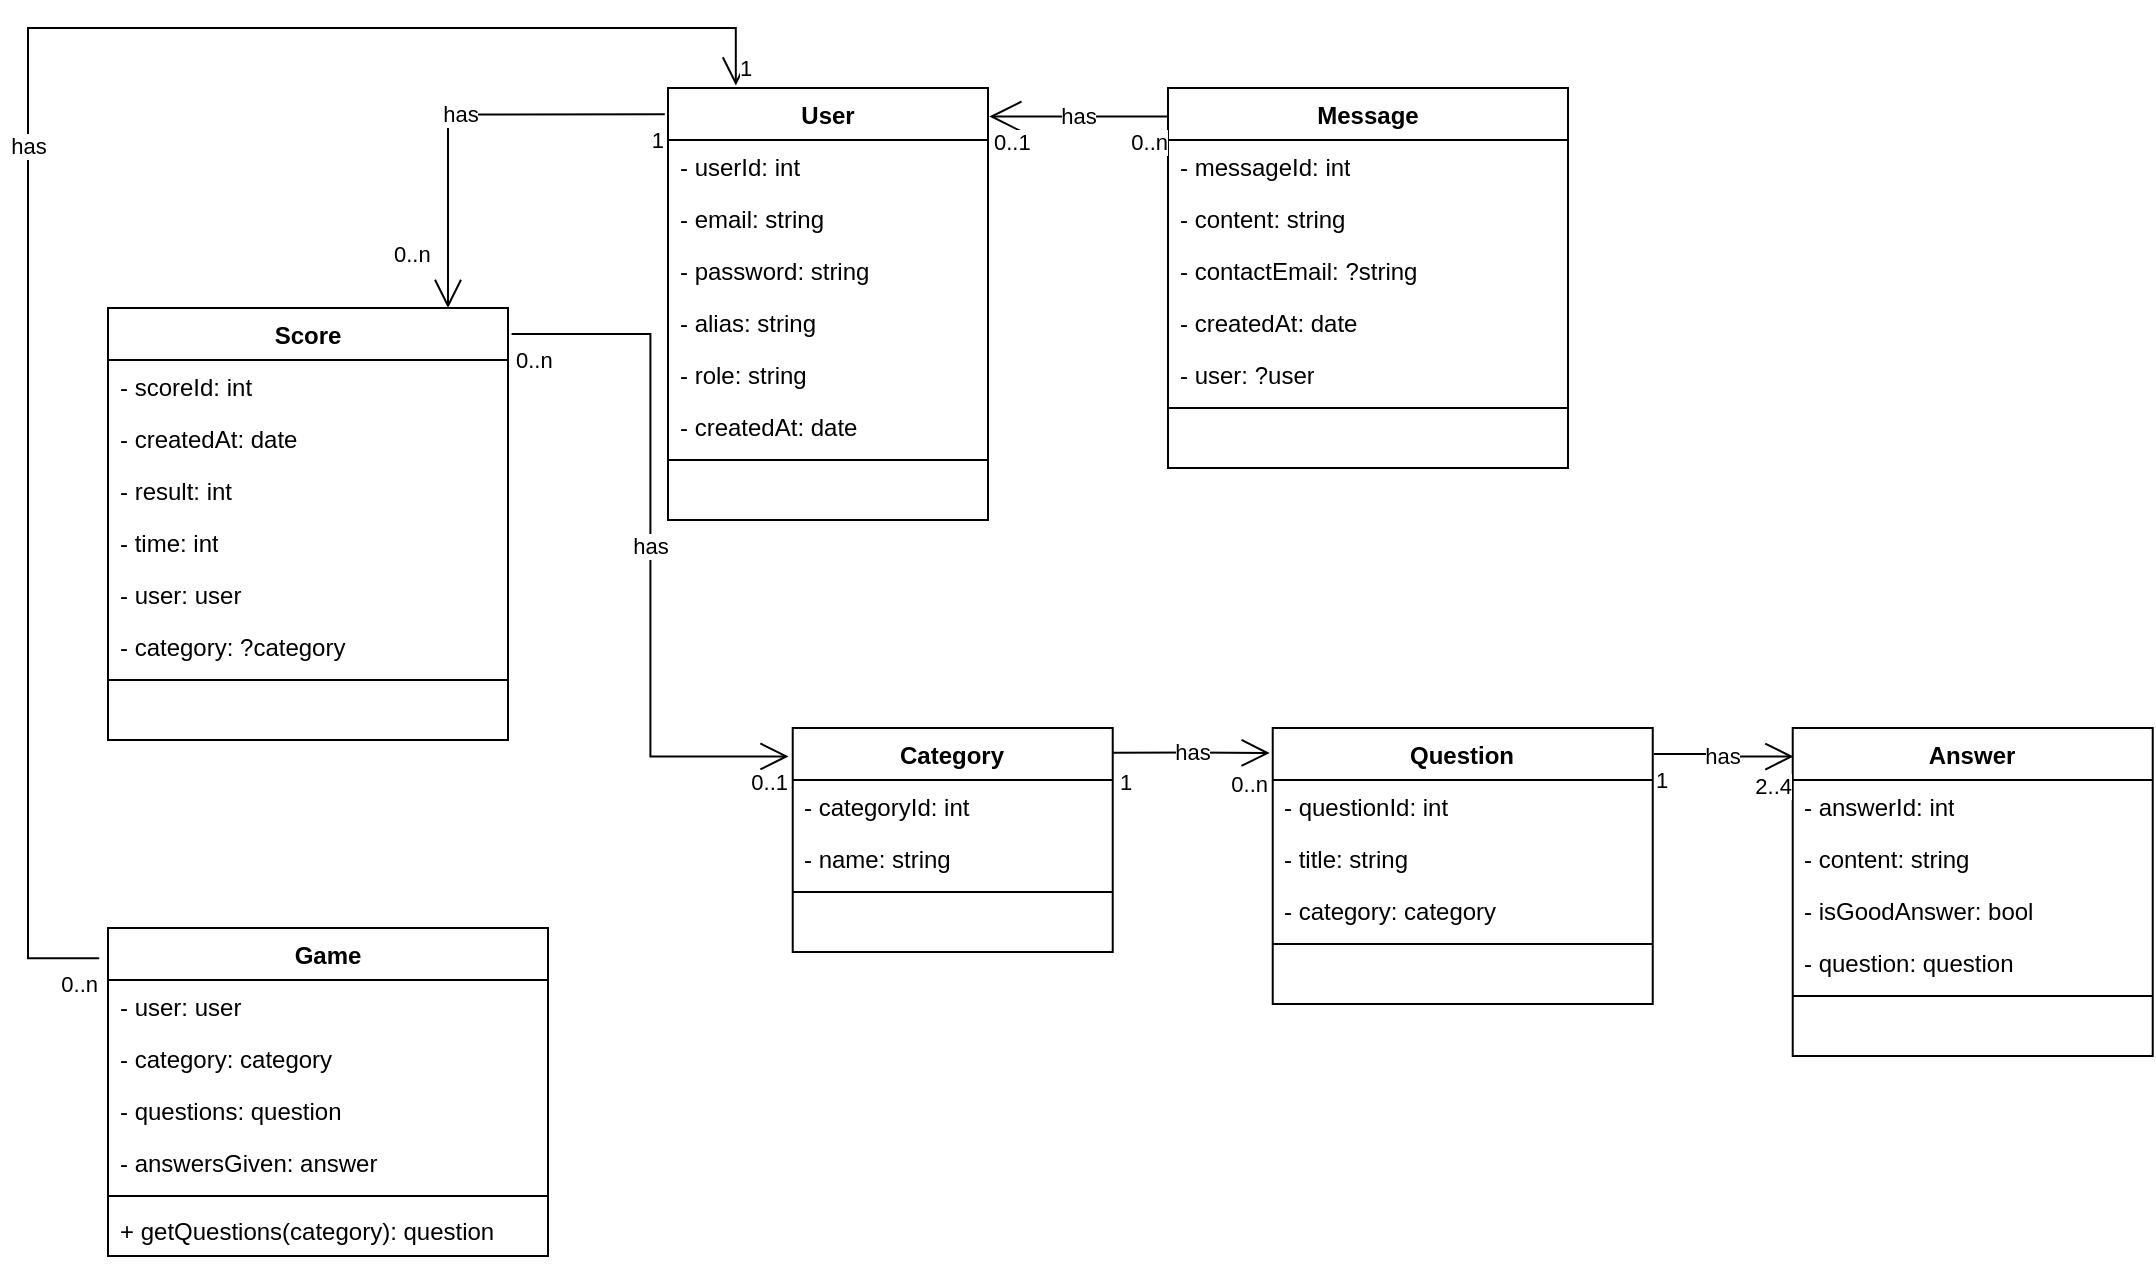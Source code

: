 <mxfile version="21.3.2" type="device">
  <diagram name="Page-1" id="hJCvZErNm0AeqYBCbrwu">
    <mxGraphModel dx="844" dy="449" grid="1" gridSize="10" guides="1" tooltips="1" connect="1" arrows="1" fold="1" page="1" pageScale="1" pageWidth="1169" pageHeight="1654" math="0" shadow="0">
      <root>
        <mxCell id="0" />
        <mxCell id="1" parent="0" />
        <mxCell id="WmoqKicskkmRBjUjhCRD-1" value="User" style="swimlane;fontStyle=1;align=center;verticalAlign=top;childLayout=stackLayout;horizontal=1;startSize=26;horizontalStack=0;resizeParent=1;resizeParentMax=0;resizeLast=0;collapsible=1;marginBottom=0;whiteSpace=wrap;html=1;" parent="1" vertex="1">
          <mxGeometry x="360" y="400" width="160" height="216" as="geometry" />
        </mxCell>
        <mxCell id="WmoqKicskkmRBjUjhCRD-2" value="- userId: int" style="text;strokeColor=none;fillColor=none;align=left;verticalAlign=top;spacingLeft=4;spacingRight=4;overflow=hidden;rotatable=0;points=[[0,0.5],[1,0.5]];portConstraint=eastwest;whiteSpace=wrap;html=1;" parent="WmoqKicskkmRBjUjhCRD-1" vertex="1">
          <mxGeometry y="26" width="160" height="26" as="geometry" />
        </mxCell>
        <mxCell id="WmoqKicskkmRBjUjhCRD-5" value="- email: string" style="text;strokeColor=none;fillColor=none;align=left;verticalAlign=top;spacingLeft=4;spacingRight=4;overflow=hidden;rotatable=0;points=[[0,0.5],[1,0.5]];portConstraint=eastwest;whiteSpace=wrap;html=1;" parent="WmoqKicskkmRBjUjhCRD-1" vertex="1">
          <mxGeometry y="52" width="160" height="26" as="geometry" />
        </mxCell>
        <mxCell id="b3SGnQujX95jhzeiY7CA-1" value="- password: string" style="text;strokeColor=none;fillColor=none;align=left;verticalAlign=top;spacingLeft=4;spacingRight=4;overflow=hidden;rotatable=0;points=[[0,0.5],[1,0.5]];portConstraint=eastwest;whiteSpace=wrap;html=1;" parent="WmoqKicskkmRBjUjhCRD-1" vertex="1">
          <mxGeometry y="78" width="160" height="26" as="geometry" />
        </mxCell>
        <mxCell id="b3SGnQujX95jhzeiY7CA-2" value="- alias: string" style="text;strokeColor=none;fillColor=none;align=left;verticalAlign=top;spacingLeft=4;spacingRight=4;overflow=hidden;rotatable=0;points=[[0,0.5],[1,0.5]];portConstraint=eastwest;whiteSpace=wrap;html=1;" parent="WmoqKicskkmRBjUjhCRD-1" vertex="1">
          <mxGeometry y="104" width="160" height="26" as="geometry" />
        </mxCell>
        <mxCell id="b3SGnQujX95jhzeiY7CA-3" value="- role: string" style="text;strokeColor=none;fillColor=none;align=left;verticalAlign=top;spacingLeft=4;spacingRight=4;overflow=hidden;rotatable=0;points=[[0,0.5],[1,0.5]];portConstraint=eastwest;whiteSpace=wrap;html=1;" parent="WmoqKicskkmRBjUjhCRD-1" vertex="1">
          <mxGeometry y="130" width="160" height="26" as="geometry" />
        </mxCell>
        <mxCell id="b3SGnQujX95jhzeiY7CA-4" value="- createdAt: date" style="text;strokeColor=none;fillColor=none;align=left;verticalAlign=top;spacingLeft=4;spacingRight=4;overflow=hidden;rotatable=0;points=[[0,0.5],[1,0.5]];portConstraint=eastwest;whiteSpace=wrap;html=1;" parent="WmoqKicskkmRBjUjhCRD-1" vertex="1">
          <mxGeometry y="156" width="160" height="26" as="geometry" />
        </mxCell>
        <mxCell id="WmoqKicskkmRBjUjhCRD-3" value="" style="line;strokeWidth=1;fillColor=none;align=left;verticalAlign=middle;spacingTop=-1;spacingLeft=3;spacingRight=3;rotatable=0;labelPosition=right;points=[];portConstraint=eastwest;strokeColor=inherit;" parent="WmoqKicskkmRBjUjhCRD-1" vertex="1">
          <mxGeometry y="182" width="160" height="8" as="geometry" />
        </mxCell>
        <mxCell id="Der8E9Oo5Dl5G28piX_m-24" style="text;strokeColor=none;fillColor=none;align=left;verticalAlign=top;spacingLeft=4;spacingRight=4;overflow=hidden;rotatable=0;points=[[0,0.5],[1,0.5]];portConstraint=eastwest;whiteSpace=wrap;html=1;" vertex="1" parent="WmoqKicskkmRBjUjhCRD-1">
          <mxGeometry y="190" width="160" height="26" as="geometry" />
        </mxCell>
        <mxCell id="b3SGnQujX95jhzeiY7CA-9" value="Message" style="swimlane;fontStyle=1;align=center;verticalAlign=top;childLayout=stackLayout;horizontal=1;startSize=26;horizontalStack=0;resizeParent=1;resizeParentMax=0;resizeLast=0;collapsible=1;marginBottom=0;whiteSpace=wrap;html=1;" parent="1" vertex="1">
          <mxGeometry x="610" y="400" width="200" height="190" as="geometry" />
        </mxCell>
        <mxCell id="b3SGnQujX95jhzeiY7CA-10" value="- messageId: int" style="text;strokeColor=none;fillColor=none;align=left;verticalAlign=top;spacingLeft=4;spacingRight=4;overflow=hidden;rotatable=0;points=[[0,0.5],[1,0.5]];portConstraint=eastwest;whiteSpace=wrap;html=1;" parent="b3SGnQujX95jhzeiY7CA-9" vertex="1">
          <mxGeometry y="26" width="200" height="26" as="geometry" />
        </mxCell>
        <mxCell id="b3SGnQujX95jhzeiY7CA-16" value="- content: string" style="text;strokeColor=none;fillColor=none;align=left;verticalAlign=top;spacingLeft=4;spacingRight=4;overflow=hidden;rotatable=0;points=[[0,0.5],[1,0.5]];portConstraint=eastwest;whiteSpace=wrap;html=1;" parent="b3SGnQujX95jhzeiY7CA-9" vertex="1">
          <mxGeometry y="52" width="200" height="26" as="geometry" />
        </mxCell>
        <mxCell id="b3SGnQujX95jhzeiY7CA-15" value="- contactEmail: ?string" style="text;strokeColor=none;fillColor=none;align=left;verticalAlign=top;spacingLeft=4;spacingRight=4;overflow=hidden;rotatable=0;points=[[0,0.5],[1,0.5]];portConstraint=eastwest;whiteSpace=wrap;html=1;" parent="b3SGnQujX95jhzeiY7CA-9" vertex="1">
          <mxGeometry y="78" width="200" height="26" as="geometry" />
        </mxCell>
        <mxCell id="b3SGnQujX95jhzeiY7CA-14" value="- createdAt: date" style="text;strokeColor=none;fillColor=none;align=left;verticalAlign=top;spacingLeft=4;spacingRight=4;overflow=hidden;rotatable=0;points=[[0,0.5],[1,0.5]];portConstraint=eastwest;whiteSpace=wrap;html=1;" parent="b3SGnQujX95jhzeiY7CA-9" vertex="1">
          <mxGeometry y="104" width="200" height="26" as="geometry" />
        </mxCell>
        <mxCell id="b3SGnQujX95jhzeiY7CA-13" value="- user: ?user" style="text;strokeColor=none;fillColor=none;align=left;verticalAlign=top;spacingLeft=4;spacingRight=4;overflow=hidden;rotatable=0;points=[[0,0.5],[1,0.5]];portConstraint=eastwest;whiteSpace=wrap;html=1;" parent="b3SGnQujX95jhzeiY7CA-9" vertex="1">
          <mxGeometry y="130" width="200" height="26" as="geometry" />
        </mxCell>
        <mxCell id="b3SGnQujX95jhzeiY7CA-11" value="" style="line;strokeWidth=1;fillColor=none;align=left;verticalAlign=middle;spacingTop=-1;spacingLeft=3;spacingRight=3;rotatable=0;labelPosition=right;points=[];portConstraint=eastwest;strokeColor=inherit;" parent="b3SGnQujX95jhzeiY7CA-9" vertex="1">
          <mxGeometry y="156" width="200" height="8" as="geometry" />
        </mxCell>
        <mxCell id="Der8E9Oo5Dl5G28piX_m-27" style="text;strokeColor=none;fillColor=none;align=left;verticalAlign=top;spacingLeft=4;spacingRight=4;overflow=hidden;rotatable=0;points=[[0,0.5],[1,0.5]];portConstraint=eastwest;whiteSpace=wrap;html=1;" vertex="1" parent="b3SGnQujX95jhzeiY7CA-9">
          <mxGeometry y="164" width="200" height="26" as="geometry" />
        </mxCell>
        <mxCell id="b3SGnQujX95jhzeiY7CA-17" value="Category" style="swimlane;fontStyle=1;align=center;verticalAlign=top;childLayout=stackLayout;horizontal=1;startSize=26;horizontalStack=0;resizeParent=1;resizeParentMax=0;resizeLast=0;collapsible=1;marginBottom=0;whiteSpace=wrap;html=1;" parent="1" vertex="1">
          <mxGeometry x="422.37" y="720" width="160" height="112" as="geometry" />
        </mxCell>
        <mxCell id="b3SGnQujX95jhzeiY7CA-18" value="- categoryId: int" style="text;strokeColor=none;fillColor=none;align=left;verticalAlign=top;spacingLeft=4;spacingRight=4;overflow=hidden;rotatable=0;points=[[0,0.5],[1,0.5]];portConstraint=eastwest;whiteSpace=wrap;html=1;" parent="b3SGnQujX95jhzeiY7CA-17" vertex="1">
          <mxGeometry y="26" width="160" height="26" as="geometry" />
        </mxCell>
        <mxCell id="b3SGnQujX95jhzeiY7CA-21" value="- name: string" style="text;strokeColor=none;fillColor=none;align=left;verticalAlign=top;spacingLeft=4;spacingRight=4;overflow=hidden;rotatable=0;points=[[0,0.5],[1,0.5]];portConstraint=eastwest;whiteSpace=wrap;html=1;" parent="b3SGnQujX95jhzeiY7CA-17" vertex="1">
          <mxGeometry y="52" width="160" height="26" as="geometry" />
        </mxCell>
        <mxCell id="b3SGnQujX95jhzeiY7CA-19" value="" style="line;strokeWidth=1;fillColor=none;align=left;verticalAlign=middle;spacingTop=-1;spacingLeft=3;spacingRight=3;rotatable=0;labelPosition=right;points=[];portConstraint=eastwest;strokeColor=inherit;" parent="b3SGnQujX95jhzeiY7CA-17" vertex="1">
          <mxGeometry y="78" width="160" height="8" as="geometry" />
        </mxCell>
        <mxCell id="Der8E9Oo5Dl5G28piX_m-28" style="text;strokeColor=none;fillColor=none;align=left;verticalAlign=top;spacingLeft=4;spacingRight=4;overflow=hidden;rotatable=0;points=[[0,0.5],[1,0.5]];portConstraint=eastwest;whiteSpace=wrap;html=1;" vertex="1" parent="b3SGnQujX95jhzeiY7CA-17">
          <mxGeometry y="86" width="160" height="26" as="geometry" />
        </mxCell>
        <mxCell id="b3SGnQujX95jhzeiY7CA-22" value="Question" style="swimlane;fontStyle=1;align=center;verticalAlign=top;childLayout=stackLayout;horizontal=1;startSize=26;horizontalStack=0;resizeParent=1;resizeParentMax=0;resizeLast=0;collapsible=1;marginBottom=0;whiteSpace=wrap;html=1;" parent="1" vertex="1">
          <mxGeometry x="662.37" y="720" width="190" height="138" as="geometry" />
        </mxCell>
        <mxCell id="b3SGnQujX95jhzeiY7CA-23" value="- questionId: int" style="text;strokeColor=none;fillColor=none;align=left;verticalAlign=top;spacingLeft=4;spacingRight=4;overflow=hidden;rotatable=0;points=[[0,0.5],[1,0.5]];portConstraint=eastwest;whiteSpace=wrap;html=1;" parent="b3SGnQujX95jhzeiY7CA-22" vertex="1">
          <mxGeometry y="26" width="190" height="26" as="geometry" />
        </mxCell>
        <mxCell id="b3SGnQujX95jhzeiY7CA-27" value="- title: string" style="text;strokeColor=none;fillColor=none;align=left;verticalAlign=top;spacingLeft=4;spacingRight=4;overflow=hidden;rotatable=0;points=[[0,0.5],[1,0.5]];portConstraint=eastwest;whiteSpace=wrap;html=1;" parent="b3SGnQujX95jhzeiY7CA-22" vertex="1">
          <mxGeometry y="52" width="190" height="26" as="geometry" />
        </mxCell>
        <mxCell id="b3SGnQujX95jhzeiY7CA-26" value="- category: category" style="text;strokeColor=none;fillColor=none;align=left;verticalAlign=top;spacingLeft=4;spacingRight=4;overflow=hidden;rotatable=0;points=[[0,0.5],[1,0.5]];portConstraint=eastwest;whiteSpace=wrap;html=1;" parent="b3SGnQujX95jhzeiY7CA-22" vertex="1">
          <mxGeometry y="78" width="190" height="26" as="geometry" />
        </mxCell>
        <mxCell id="b3SGnQujX95jhzeiY7CA-24" value="" style="line;strokeWidth=1;fillColor=none;align=left;verticalAlign=middle;spacingTop=-1;spacingLeft=3;spacingRight=3;rotatable=0;labelPosition=right;points=[];portConstraint=eastwest;strokeColor=inherit;" parent="b3SGnQujX95jhzeiY7CA-22" vertex="1">
          <mxGeometry y="104" width="190" height="8" as="geometry" />
        </mxCell>
        <mxCell id="Der8E9Oo5Dl5G28piX_m-29" style="text;strokeColor=none;fillColor=none;align=left;verticalAlign=top;spacingLeft=4;spacingRight=4;overflow=hidden;rotatable=0;points=[[0,0.5],[1,0.5]];portConstraint=eastwest;whiteSpace=wrap;html=1;" vertex="1" parent="b3SGnQujX95jhzeiY7CA-22">
          <mxGeometry y="112" width="190" height="26" as="geometry" />
        </mxCell>
        <mxCell id="b3SGnQujX95jhzeiY7CA-28" value="Answer" style="swimlane;fontStyle=1;align=center;verticalAlign=top;childLayout=stackLayout;horizontal=1;startSize=26;horizontalStack=0;resizeParent=1;resizeParentMax=0;resizeLast=0;collapsible=1;marginBottom=0;whiteSpace=wrap;html=1;" parent="1" vertex="1">
          <mxGeometry x="922.37" y="720" width="180" height="164" as="geometry" />
        </mxCell>
        <mxCell id="b3SGnQujX95jhzeiY7CA-29" value="- answerId: int" style="text;strokeColor=none;fillColor=none;align=left;verticalAlign=top;spacingLeft=4;spacingRight=4;overflow=hidden;rotatable=0;points=[[0,0.5],[1,0.5]];portConstraint=eastwest;whiteSpace=wrap;html=1;" parent="b3SGnQujX95jhzeiY7CA-28" vertex="1">
          <mxGeometry y="26" width="180" height="26" as="geometry" />
        </mxCell>
        <mxCell id="b3SGnQujX95jhzeiY7CA-34" value="- content: string" style="text;strokeColor=none;fillColor=none;align=left;verticalAlign=top;spacingLeft=4;spacingRight=4;overflow=hidden;rotatable=0;points=[[0,0.5],[1,0.5]];portConstraint=eastwest;whiteSpace=wrap;html=1;" parent="b3SGnQujX95jhzeiY7CA-28" vertex="1">
          <mxGeometry y="52" width="180" height="26" as="geometry" />
        </mxCell>
        <mxCell id="b3SGnQujX95jhzeiY7CA-33" value="- isGoodAnswer: bool" style="text;strokeColor=none;fillColor=none;align=left;verticalAlign=top;spacingLeft=4;spacingRight=4;overflow=hidden;rotatable=0;points=[[0,0.5],[1,0.5]];portConstraint=eastwest;whiteSpace=wrap;html=1;" parent="b3SGnQujX95jhzeiY7CA-28" vertex="1">
          <mxGeometry y="78" width="180" height="26" as="geometry" />
        </mxCell>
        <mxCell id="b3SGnQujX95jhzeiY7CA-32" value="- question: question" style="text;strokeColor=none;fillColor=none;align=left;verticalAlign=top;spacingLeft=4;spacingRight=4;overflow=hidden;rotatable=0;points=[[0,0.5],[1,0.5]];portConstraint=eastwest;whiteSpace=wrap;html=1;" parent="b3SGnQujX95jhzeiY7CA-28" vertex="1">
          <mxGeometry y="104" width="180" height="26" as="geometry" />
        </mxCell>
        <mxCell id="b3SGnQujX95jhzeiY7CA-30" value="" style="line;strokeWidth=1;fillColor=none;align=left;verticalAlign=middle;spacingTop=-1;spacingLeft=3;spacingRight=3;rotatable=0;labelPosition=right;points=[];portConstraint=eastwest;strokeColor=inherit;" parent="b3SGnQujX95jhzeiY7CA-28" vertex="1">
          <mxGeometry y="130" width="180" height="8" as="geometry" />
        </mxCell>
        <mxCell id="Der8E9Oo5Dl5G28piX_m-30" style="text;strokeColor=none;fillColor=none;align=left;verticalAlign=top;spacingLeft=4;spacingRight=4;overflow=hidden;rotatable=0;points=[[0,0.5],[1,0.5]];portConstraint=eastwest;whiteSpace=wrap;html=1;" vertex="1" parent="b3SGnQujX95jhzeiY7CA-28">
          <mxGeometry y="138" width="180" height="26" as="geometry" />
        </mxCell>
        <mxCell id="b3SGnQujX95jhzeiY7CA-35" value="Score" style="swimlane;fontStyle=1;align=center;verticalAlign=top;childLayout=stackLayout;horizontal=1;startSize=26;horizontalStack=0;resizeParent=1;resizeParentMax=0;resizeLast=0;collapsible=1;marginBottom=0;whiteSpace=wrap;html=1;" parent="1" vertex="1">
          <mxGeometry x="80" y="510" width="200" height="216" as="geometry">
            <mxRectangle x="1030" y="70" width="70" height="30" as="alternateBounds" />
          </mxGeometry>
        </mxCell>
        <mxCell id="b3SGnQujX95jhzeiY7CA-36" value="- scoreId: int" style="text;strokeColor=none;fillColor=none;align=left;verticalAlign=top;spacingLeft=4;spacingRight=4;overflow=hidden;rotatable=0;points=[[0,0.5],[1,0.5]];portConstraint=eastwest;whiteSpace=wrap;html=1;" parent="b3SGnQujX95jhzeiY7CA-35" vertex="1">
          <mxGeometry y="26" width="200" height="26" as="geometry" />
        </mxCell>
        <mxCell id="b3SGnQujX95jhzeiY7CA-44" value="- createdAt: date" style="text;strokeColor=none;fillColor=none;align=left;verticalAlign=top;spacingLeft=4;spacingRight=4;overflow=hidden;rotatable=0;points=[[0,0.5],[1,0.5]];portConstraint=eastwest;whiteSpace=wrap;html=1;" parent="b3SGnQujX95jhzeiY7CA-35" vertex="1">
          <mxGeometry y="52" width="200" height="26" as="geometry" />
        </mxCell>
        <mxCell id="b3SGnQujX95jhzeiY7CA-43" value="- result: int" style="text;strokeColor=none;fillColor=none;align=left;verticalAlign=top;spacingLeft=4;spacingRight=4;overflow=hidden;rotatable=0;points=[[0,0.5],[1,0.5]];portConstraint=eastwest;whiteSpace=wrap;html=1;" parent="b3SGnQujX95jhzeiY7CA-35" vertex="1">
          <mxGeometry y="78" width="200" height="26" as="geometry" />
        </mxCell>
        <mxCell id="b3SGnQujX95jhzeiY7CA-42" value="- time: int" style="text;strokeColor=none;fillColor=none;align=left;verticalAlign=top;spacingLeft=4;spacingRight=4;overflow=hidden;rotatable=0;points=[[0,0.5],[1,0.5]];portConstraint=eastwest;whiteSpace=wrap;html=1;" parent="b3SGnQujX95jhzeiY7CA-35" vertex="1">
          <mxGeometry y="104" width="200" height="26" as="geometry" />
        </mxCell>
        <mxCell id="b3SGnQujX95jhzeiY7CA-40" value="- user: user" style="text;strokeColor=none;fillColor=none;align=left;verticalAlign=top;spacingLeft=4;spacingRight=4;overflow=hidden;rotatable=0;points=[[0,0.5],[1,0.5]];portConstraint=eastwest;whiteSpace=wrap;html=1;" parent="b3SGnQujX95jhzeiY7CA-35" vertex="1">
          <mxGeometry y="130" width="200" height="26" as="geometry" />
        </mxCell>
        <mxCell id="b3SGnQujX95jhzeiY7CA-39" value="- category: ?category" style="text;strokeColor=none;fillColor=none;align=left;verticalAlign=top;spacingLeft=4;spacingRight=4;overflow=hidden;rotatable=0;points=[[0,0.5],[1,0.5]];portConstraint=eastwest;whiteSpace=wrap;html=1;" parent="b3SGnQujX95jhzeiY7CA-35" vertex="1">
          <mxGeometry y="156" width="200" height="26" as="geometry" />
        </mxCell>
        <mxCell id="b3SGnQujX95jhzeiY7CA-37" value="" style="line;strokeWidth=1;fillColor=none;align=left;verticalAlign=middle;spacingTop=-1;spacingLeft=3;spacingRight=3;rotatable=0;labelPosition=right;points=[];portConstraint=eastwest;strokeColor=inherit;" parent="b3SGnQujX95jhzeiY7CA-35" vertex="1">
          <mxGeometry y="182" width="200" height="8" as="geometry" />
        </mxCell>
        <mxCell id="Der8E9Oo5Dl5G28piX_m-31" style="text;strokeColor=none;fillColor=none;align=left;verticalAlign=top;spacingLeft=4;spacingRight=4;overflow=hidden;rotatable=0;points=[[0,0.5],[1,0.5]];portConstraint=eastwest;whiteSpace=wrap;html=1;" vertex="1" parent="b3SGnQujX95jhzeiY7CA-35">
          <mxGeometry y="190" width="200" height="26" as="geometry" />
        </mxCell>
        <mxCell id="Der8E9Oo5Dl5G28piX_m-18" value="has" style="endArrow=open;html=1;endSize=12;startArrow=none;startSize=14;startFill=0;edgeStyle=orthogonalEdgeStyle;rounded=0;endFill=0;entryX=0.002;entryY=0.087;entryDx=0;entryDy=0;entryPerimeter=0;exitX=1.003;exitY=0.094;exitDx=0;exitDy=0;exitPerimeter=0;" edge="1" parent="1" source="b3SGnQujX95jhzeiY7CA-22" target="b3SGnQujX95jhzeiY7CA-28">
          <mxGeometry relative="1" as="geometry">
            <mxPoint x="862.37" y="730" as="sourcePoint" />
            <mxPoint x="1032.37" y="662" as="targetPoint" />
          </mxGeometry>
        </mxCell>
        <mxCell id="Der8E9Oo5Dl5G28piX_m-19" value="1" style="edgeLabel;resizable=0;html=1;align=left;verticalAlign=top;" connectable="0" vertex="1" parent="Der8E9Oo5Dl5G28piX_m-18">
          <mxGeometry x="-1" relative="1" as="geometry">
            <mxPoint x="-1" as="offset" />
          </mxGeometry>
        </mxCell>
        <mxCell id="Der8E9Oo5Dl5G28piX_m-20" value="2..4" style="edgeLabel;resizable=0;html=1;align=right;verticalAlign=top;rotation=0;" connectable="0" vertex="1" parent="Der8E9Oo5Dl5G28piX_m-18">
          <mxGeometry x="1" relative="1" as="geometry">
            <mxPoint y="2" as="offset" />
          </mxGeometry>
        </mxCell>
        <mxCell id="Der8E9Oo5Dl5G28piX_m-21" value="has" style="endArrow=open;html=1;endSize=12;startArrow=none;startSize=14;startFill=0;edgeStyle=orthogonalEdgeStyle;rounded=0;entryX=-0.008;entryY=0.091;entryDx=0;entryDy=0;entryPerimeter=0;exitX=1.002;exitY=0.11;exitDx=0;exitDy=0;exitPerimeter=0;" edge="1" parent="1" source="b3SGnQujX95jhzeiY7CA-17" target="b3SGnQujX95jhzeiY7CA-22">
          <mxGeometry relative="1" as="geometry">
            <mxPoint x="602.37" y="740" as="sourcePoint" />
            <mxPoint x="782.37" y="810" as="targetPoint" />
          </mxGeometry>
        </mxCell>
        <mxCell id="Der8E9Oo5Dl5G28piX_m-22" value="1" style="edgeLabel;resizable=0;html=1;align=left;verticalAlign=top;" connectable="0" vertex="1" parent="Der8E9Oo5Dl5G28piX_m-21">
          <mxGeometry x="-1" relative="1" as="geometry">
            <mxPoint x="1" y="2" as="offset" />
          </mxGeometry>
        </mxCell>
        <mxCell id="Der8E9Oo5Dl5G28piX_m-23" value="0..n" style="edgeLabel;resizable=0;html=1;align=right;verticalAlign=top;" connectable="0" vertex="1" parent="Der8E9Oo5Dl5G28piX_m-21">
          <mxGeometry x="1" relative="1" as="geometry">
            <mxPoint y="2" as="offset" />
          </mxGeometry>
        </mxCell>
        <mxCell id="Der8E9Oo5Dl5G28piX_m-35" value="has" style="endArrow=open;html=1;endSize=12;startArrow=none;startSize=14;startFill=0;edgeStyle=orthogonalEdgeStyle;rounded=0;exitX=-0.01;exitY=0.061;exitDx=0;exitDy=0;exitPerimeter=0;entryX=0.85;entryY=0;entryDx=0;entryDy=0;entryPerimeter=0;" edge="1" parent="1" source="WmoqKicskkmRBjUjhCRD-1" target="b3SGnQujX95jhzeiY7CA-35">
          <mxGeometry relative="1" as="geometry">
            <mxPoint x="330" y="420" as="sourcePoint" />
            <mxPoint x="300" y="520" as="targetPoint" />
          </mxGeometry>
        </mxCell>
        <mxCell id="Der8E9Oo5Dl5G28piX_m-36" value="1" style="edgeLabel;resizable=0;html=1;align=right;verticalAlign=top;" connectable="0" vertex="1" parent="Der8E9Oo5Dl5G28piX_m-35">
          <mxGeometry x="-1" relative="1" as="geometry" />
        </mxCell>
        <mxCell id="Der8E9Oo5Dl5G28piX_m-37" value="0..n" style="edgeLabel;resizable=0;html=1;align=left;verticalAlign=top;" connectable="0" vertex="1" parent="Der8E9Oo5Dl5G28piX_m-35">
          <mxGeometry relative="1" as="geometry">
            <mxPoint x="-35" y="57" as="offset" />
          </mxGeometry>
        </mxCell>
        <mxCell id="Der8E9Oo5Dl5G28piX_m-38" value="has" style="endArrow=none;html=1;endSize=12;startArrow=open;startSize=14;startFill=0;edgeStyle=orthogonalEdgeStyle;rounded=0;exitX=1.004;exitY=0.066;exitDx=0;exitDy=0;exitPerimeter=0;entryX=0;entryY=0.075;entryDx=0;entryDy=0;entryPerimeter=0;endFill=0;" edge="1" parent="1" source="WmoqKicskkmRBjUjhCRD-1" target="b3SGnQujX95jhzeiY7CA-9">
          <mxGeometry relative="1" as="geometry">
            <mxPoint x="470" y="420" as="sourcePoint" />
            <mxPoint x="630" y="420" as="targetPoint" />
          </mxGeometry>
        </mxCell>
        <mxCell id="Der8E9Oo5Dl5G28piX_m-39" value="0..1" style="edgeLabel;resizable=0;html=1;align=left;verticalAlign=top;" connectable="0" vertex="1" parent="Der8E9Oo5Dl5G28piX_m-38">
          <mxGeometry x="-1" relative="1" as="geometry" />
        </mxCell>
        <mxCell id="Der8E9Oo5Dl5G28piX_m-40" value="0..n" style="edgeLabel;resizable=0;html=1;align=right;verticalAlign=top;" connectable="0" vertex="1" parent="Der8E9Oo5Dl5G28piX_m-38">
          <mxGeometry x="1" relative="1" as="geometry" />
        </mxCell>
        <mxCell id="Der8E9Oo5Dl5G28piX_m-41" value="has" style="endArrow=open;html=1;endSize=12;startArrow=none;startSize=14;startFill=0;edgeStyle=orthogonalEdgeStyle;rounded=0;exitX=1.009;exitY=0.06;exitDx=0;exitDy=0;exitPerimeter=0;entryX=-0.013;entryY=0.127;entryDx=0;entryDy=0;entryPerimeter=0;" edge="1" parent="1" source="b3SGnQujX95jhzeiY7CA-35" target="b3SGnQujX95jhzeiY7CA-17">
          <mxGeometry relative="1" as="geometry">
            <mxPoint x="260" y="640" as="sourcePoint" />
            <mxPoint x="420" y="640" as="targetPoint" />
          </mxGeometry>
        </mxCell>
        <mxCell id="Der8E9Oo5Dl5G28piX_m-42" value="0..n" style="edgeLabel;resizable=0;html=1;align=left;verticalAlign=top;" connectable="0" vertex="1" parent="Der8E9Oo5Dl5G28piX_m-41">
          <mxGeometry x="-1" relative="1" as="geometry" />
        </mxCell>
        <mxCell id="Der8E9Oo5Dl5G28piX_m-43" value="0..1" style="edgeLabel;resizable=0;html=1;align=right;verticalAlign=top;" connectable="0" vertex="1" parent="Der8E9Oo5Dl5G28piX_m-41">
          <mxGeometry x="1" relative="1" as="geometry" />
        </mxCell>
        <mxCell id="Der8E9Oo5Dl5G28piX_m-44" value="Game" style="swimlane;fontStyle=1;align=center;verticalAlign=top;childLayout=stackLayout;horizontal=1;startSize=26;horizontalStack=0;resizeParent=1;resizeParentMax=0;resizeLast=0;collapsible=1;marginBottom=0;whiteSpace=wrap;html=1;" vertex="1" parent="1">
          <mxGeometry x="80" y="820" width="220" height="164" as="geometry" />
        </mxCell>
        <mxCell id="Der8E9Oo5Dl5G28piX_m-45" value="- user: user" style="text;strokeColor=none;fillColor=none;align=left;verticalAlign=top;spacingLeft=4;spacingRight=4;overflow=hidden;rotatable=0;points=[[0,0.5],[1,0.5]];portConstraint=eastwest;whiteSpace=wrap;html=1;" vertex="1" parent="Der8E9Oo5Dl5G28piX_m-44">
          <mxGeometry y="26" width="220" height="26" as="geometry" />
        </mxCell>
        <mxCell id="Der8E9Oo5Dl5G28piX_m-52" value="- category: category" style="text;strokeColor=none;fillColor=none;align=left;verticalAlign=top;spacingLeft=4;spacingRight=4;overflow=hidden;rotatable=0;points=[[0,0.5],[1,0.5]];portConstraint=eastwest;whiteSpace=wrap;html=1;" vertex="1" parent="Der8E9Oo5Dl5G28piX_m-44">
          <mxGeometry y="52" width="220" height="26" as="geometry" />
        </mxCell>
        <mxCell id="Der8E9Oo5Dl5G28piX_m-51" value="- questions: question" style="text;strokeColor=none;fillColor=none;align=left;verticalAlign=top;spacingLeft=4;spacingRight=4;overflow=hidden;rotatable=0;points=[[0,0.5],[1,0.5]];portConstraint=eastwest;whiteSpace=wrap;html=1;" vertex="1" parent="Der8E9Oo5Dl5G28piX_m-44">
          <mxGeometry y="78" width="220" height="26" as="geometry" />
        </mxCell>
        <mxCell id="Der8E9Oo5Dl5G28piX_m-50" value="- answersGiven: answer" style="text;strokeColor=none;fillColor=none;align=left;verticalAlign=top;spacingLeft=4;spacingRight=4;overflow=hidden;rotatable=0;points=[[0,0.5],[1,0.5]];portConstraint=eastwest;whiteSpace=wrap;html=1;" vertex="1" parent="Der8E9Oo5Dl5G28piX_m-44">
          <mxGeometry y="104" width="220" height="26" as="geometry" />
        </mxCell>
        <mxCell id="Der8E9Oo5Dl5G28piX_m-46" value="" style="line;strokeWidth=1;fillColor=none;align=left;verticalAlign=middle;spacingTop=-1;spacingLeft=3;spacingRight=3;rotatable=0;labelPosition=right;points=[];portConstraint=eastwest;strokeColor=inherit;" vertex="1" parent="Der8E9Oo5Dl5G28piX_m-44">
          <mxGeometry y="130" width="220" height="8" as="geometry" />
        </mxCell>
        <mxCell id="Der8E9Oo5Dl5G28piX_m-47" value="+ getQuestions(category): question" style="text;strokeColor=none;fillColor=none;align=left;verticalAlign=top;spacingLeft=4;spacingRight=4;overflow=hidden;rotatable=0;points=[[0,0.5],[1,0.5]];portConstraint=eastwest;whiteSpace=wrap;html=1;" vertex="1" parent="Der8E9Oo5Dl5G28piX_m-44">
          <mxGeometry y="138" width="220" height="26" as="geometry" />
        </mxCell>
        <mxCell id="Der8E9Oo5Dl5G28piX_m-53" value="has" style="endArrow=open;html=1;endSize=12;startArrow=none;startSize=14;startFill=0;edgeStyle=orthogonalEdgeStyle;rounded=0;entryX=0.212;entryY=-0.006;entryDx=0;entryDy=0;entryPerimeter=0;exitX=-0.02;exitY=0.092;exitDx=0;exitDy=0;exitPerimeter=0;" edge="1" parent="1" source="Der8E9Oo5Dl5G28piX_m-44" target="WmoqKicskkmRBjUjhCRD-1">
          <mxGeometry relative="1" as="geometry">
            <mxPoint x="60" y="380" as="sourcePoint" />
            <mxPoint x="220" y="380" as="targetPoint" />
            <Array as="points">
              <mxPoint x="40" y="835" />
              <mxPoint x="40" y="370" />
              <mxPoint x="394" y="370" />
            </Array>
          </mxGeometry>
        </mxCell>
        <mxCell id="Der8E9Oo5Dl5G28piX_m-54" value="0..n" style="edgeLabel;resizable=0;html=1;align=right;verticalAlign=top;" connectable="0" vertex="1" parent="Der8E9Oo5Dl5G28piX_m-53">
          <mxGeometry x="-1" relative="1" as="geometry" />
        </mxCell>
        <mxCell id="Der8E9Oo5Dl5G28piX_m-55" value="1" style="edgeLabel;resizable=0;html=1;align=left;verticalAlign=bottom;" connectable="0" vertex="1" parent="Der8E9Oo5Dl5G28piX_m-53">
          <mxGeometry x="1" relative="1" as="geometry" />
        </mxCell>
      </root>
    </mxGraphModel>
  </diagram>
</mxfile>
